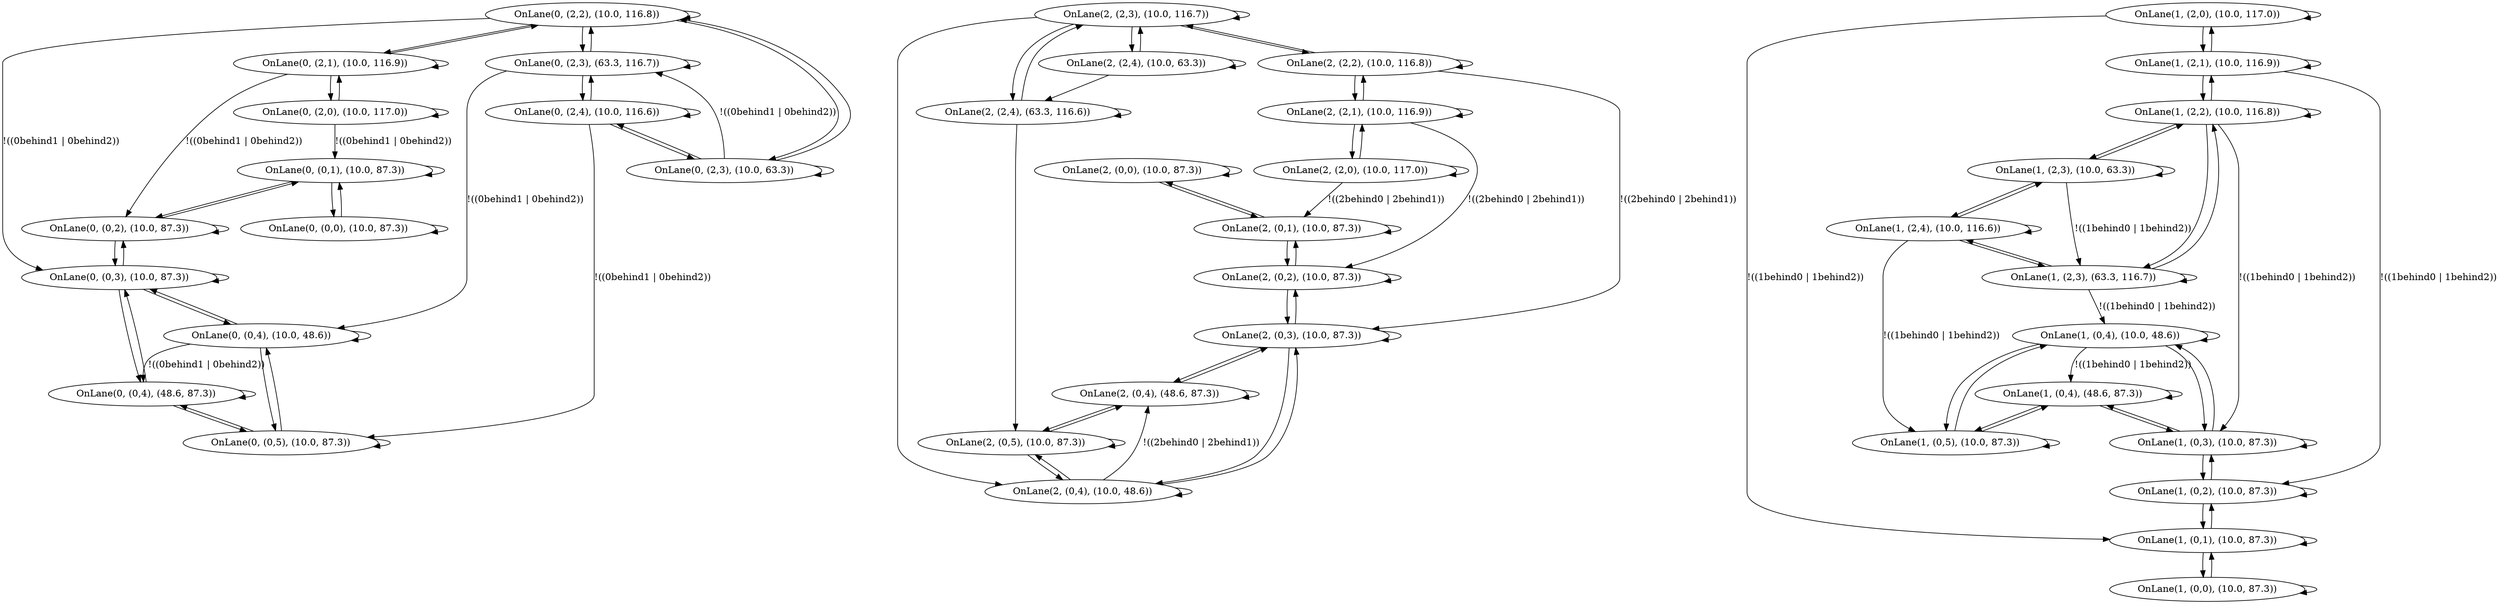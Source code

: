 digraph  {
rankdir=TD;
"0on2,2_10.00_116.80" [label="OnLane(0, (2,2), (10.0, 116.8))", pos="-30.750929725,34.26643243!"];
"2on0,0_10.00_87.28" [label="OnLane(2, (0,0), (10.0, 87.3))", pos="40.8153,-46.080299999999994!"];
"0on0,4_10.00_48.64" [label="OnLane(0, (0,4), (10.0, 48.6))", pos="49.9684,-35.5931!"];
"2on2,3_10.00_116.70" [label="OnLane(2, (2,3), (10.0, 116.7))", pos="-28.33367674,36.853505604999995!"];
"1on2,0_10.00_117.03" [label="OnLane(1, (2,0), (10.0, 117.0))", pos="-35.461784655,29.22021531!"];
"1on2,1_10.00_116.92" [label="OnLane(1, (2,1), (10.0, 116.9))", pos="-33.1319806,31.7179523!"];
"2on2,1_10.00_116.92" [label="OnLane(2, (2,1), (10.0, 116.9))", pos="-33.1319806,31.7179523!"];
"1on0,4_48.64_87.28" [label="OnLane(1, (0,4), (48.6, 87.3))", pos="78.9994622323548,-61.08898868405759!"];
"2on0,4_48.64_87.28" [label="OnLane(2, (0,4), (48.6, 87.3))", pos="78.9994622323548,-61.08898868405759!"];
"2on2,4_10.00_63.29" [label="OnLane(2, (2,4), (10.0, 63.3))", pos="-25.994818839999997,39.36076315!"];
"0on0,2_10.00_87.28" [label="OnLane(0, (0,2), (10.0, 87.3))", pos="45.5569,-40.6476!"];
"2on2,0_10.00_117.03" [label="OnLane(2, (2,0), (10.0, 117.0))", pos="-35.461784655,29.22021531!"];
"0on2,1_10.00_116.92" [label="OnLane(0, (2,1), (10.0, 116.9))", pos="-33.1319806,31.7179523!"];
"0on0,3_10.00_87.28" [label="OnLane(0, (0,3), (10.0, 87.3))", pos="47.7513,-38.13335!"];
"1on0,3_10.00_87.28" [label="OnLane(1, (0,3), (10.0, 87.3))", pos="47.7513,-38.13335!"];
"0on2,4_10.00_116.59" [label="OnLane(0, (2,4), (10.0, 116.6))", pos="-25.99481884,39.36076315!"];
"2on0,4_10.00_48.64" [label="OnLane(2, (0,4), (10.0, 48.6))", pos="49.9684,-35.5931!"];
"1on0,0_10.00_87.28" [label="OnLane(1, (0,0), (10.0, 87.3))", pos="40.8153,-46.080299999999994!"];
"0on0,5_10.00_87.28" [label="OnLane(0, (0,5), (10.0, 87.3))", pos="52.203900000000004,-33.03175!"];
"2on2,4_63.29_116.59" [label="OnLane(2, (2,4), (63.3, 116.6))", pos="12.613580332709214,2.635774482089684!"];
"2on2,2_10.00_116.80" [label="OnLane(2, (2,2), (10.0, 116.8))", pos="-30.750929725,34.26643243!"];
"2on0,5_10.00_87.28" [label="OnLane(2, (0,5), (10.0, 87.3))", pos="52.203900000000004,-33.03175!"];
"1on0,2_10.00_87.28" [label="OnLane(1, (0,2), (10.0, 87.3))", pos="45.5569,-40.6476!"];
"1on2,4_10.00_116.59" [label="OnLane(1, (2,4), (10.0, 116.6))", pos="-25.99481884,39.36076315!"];
"0on2,3_63.35_116.70" [label="OnLane(0, (2,3), (63.3, 116.7))", pos="10.304306743622362,0.07769144227165692!"];
"1on2,3_63.35_116.70" [label="OnLane(1, (2,3), (63.3, 116.7))", pos="10.304306743622362,0.07769144227165692!"];
"0on0,1_10.00_87.28" [label="OnLane(0, (0,1), (10.0, 87.3))", pos="43.281549999999996,-43.254599999999996!"];
"0on0,0_10.00_87.28" [label="OnLane(0, (0,0), (10.0, 87.3))", pos="40.8153,-46.080299999999994!"];
"2on0,3_10.00_87.28" [label="OnLane(2, (0,3), (10.0, 87.3))", pos="47.7513,-38.13335!"];
"0on2,3_10.00_63.35" [label="OnLane(0, (2,3), (10.0, 63.3))", pos="-28.33367674,36.853505604999995!"];
"0on0,4_48.64_87.28" [label="OnLane(0, (0,4), (48.6, 87.3))", pos="78.9994622323548,-61.08898868405759!"];
"2on0,1_10.00_87.28" [label="OnLane(2, (0,1), (10.0, 87.3))", pos="43.281549999999996,-43.254599999999996!"];
"1on0,1_10.00_87.28" [label="OnLane(1, (0,1), (10.0, 87.3))", pos="43.281549999999996,-43.254599999999996!"];
"0on2,0_10.00_117.03" [label="OnLane(0, (2,0), (10.0, 117.0))", pos="-35.461784655,29.22021531!"];
"1on2,2_10.00_116.80" [label="OnLane(1, (2,2), (10.0, 116.8))", pos="-30.750929725,34.26643243!"];
"1on0,5_10.00_87.28" [label="OnLane(1, (0,5), (10.0, 87.3))", pos="52.203900000000004,-33.03175!"];
"1on0,4_10.00_48.64" [label="OnLane(1, (0,4), (10.0, 48.6))", pos="49.9684,-35.5931!"];
"1on2,3_10.00_63.35" [label="OnLane(1, (2,3), (10.0, 63.3))", pos="-28.33367674,36.853505604999995!"];
"2on0,2_10.00_87.28" [label="OnLane(2, (0,2), (10.0, 87.3))", pos="45.5569,-40.6476!"];
"0on2,2_10.00_116.80" -> "0on2,3_10.00_63.35"  [label=""];
"0on2,2_10.00_116.80" -> "0on2,3_63.35_116.70"  [label=""];
"0on2,2_10.00_116.80" -> "0on2,2_10.00_116.80"  [label=""];
"0on2,2_10.00_116.80" -> "0on0,3_10.00_87.28"  [label="!((0behind1 | 0behind2))"];
"0on2,2_10.00_116.80" -> "0on2,1_10.00_116.92"  [label=""];
"2on0,0_10.00_87.28" -> "2on0,0_10.00_87.28"  [label=""];
"2on0,0_10.00_87.28" -> "2on0,1_10.00_87.28"  [label=""];
"0on0,4_10.00_48.64" -> "0on0,3_10.00_87.28"  [label=""];
"0on0,4_10.00_48.64" -> "0on0,5_10.00_87.28"  [label=""];
"0on0,4_10.00_48.64" -> "0on0,4_10.00_48.64"  [label=""];
"0on0,4_10.00_48.64" -> "0on0,4_48.64_87.28"  [label="!((0behind1 | 0behind2))"];
"2on2,3_10.00_116.70" -> "2on2,2_10.00_116.80"  [label=""];
"2on2,3_10.00_116.70" -> "2on2,3_10.00_116.70"  [label=""];
"2on2,3_10.00_116.70" -> "2on2,4_10.00_63.29"  [label=""];
"2on2,3_10.00_116.70" -> "2on2,4_63.29_116.59"  [label=""];
"2on2,3_10.00_116.70" -> "2on0,4_10.00_48.64"  [label=""];
"1on2,0_10.00_117.03" -> "1on2,0_10.00_117.03"  [label=""];
"1on2,0_10.00_117.03" -> "1on2,1_10.00_116.92"  [label=""];
"1on2,0_10.00_117.03" -> "1on0,1_10.00_87.28"  [label="!((1behind0 | 1behind2))"];
"1on2,1_10.00_116.92" -> "1on0,2_10.00_87.28"  [label="!((1behind0 | 1behind2))"];
"1on2,1_10.00_116.92" -> "1on2,0_10.00_117.03"  [label=""];
"1on2,1_10.00_116.92" -> "1on2,2_10.00_116.80"  [label=""];
"1on2,1_10.00_116.92" -> "1on2,1_10.00_116.92"  [label=""];
"2on2,1_10.00_116.92" -> "2on2,2_10.00_116.80"  [label=""];
"2on2,1_10.00_116.92" -> "2on0,2_10.00_87.28"  [label="!((2behind0 | 2behind1))"];
"2on2,1_10.00_116.92" -> "2on2,0_10.00_117.03"  [label=""];
"2on2,1_10.00_116.92" -> "2on2,1_10.00_116.92"  [label=""];
"1on0,4_48.64_87.28" -> "1on0,3_10.00_87.28"  [label=""];
"1on0,4_48.64_87.28" -> "1on0,5_10.00_87.28"  [label=""];
"1on0,4_48.64_87.28" -> "1on0,4_48.64_87.28"  [label=""];
"2on0,4_48.64_87.28" -> "2on0,3_10.00_87.28"  [label=""];
"2on0,4_48.64_87.28" -> "2on0,5_10.00_87.28"  [label=""];
"2on0,4_48.64_87.28" -> "2on0,4_48.64_87.28"  [label=""];
"2on2,4_10.00_63.29" -> "2on2,3_10.00_116.70"  [label=""];
"2on2,4_10.00_63.29" -> "2on2,4_10.00_63.29"  [label=""];
"2on2,4_10.00_63.29" -> "2on2,4_63.29_116.59"  [label=""];
"0on0,2_10.00_87.28" -> "0on0,2_10.00_87.28"  [label=""];
"0on0,2_10.00_87.28" -> "0on0,3_10.00_87.28"  [label=""];
"0on0,2_10.00_87.28" -> "0on0,1_10.00_87.28"  [label=""];
"2on2,0_10.00_117.03" -> "2on2,0_10.00_117.03"  [label=""];
"2on2,0_10.00_117.03" -> "2on0,1_10.00_87.28"  [label="!((2behind0 | 2behind1))"];
"2on2,0_10.00_117.03" -> "2on2,1_10.00_116.92"  [label=""];
"0on2,1_10.00_116.92" -> "0on2,2_10.00_116.80"  [label=""];
"0on2,1_10.00_116.92" -> "0on0,2_10.00_87.28"  [label="!((0behind1 | 0behind2))"];
"0on2,1_10.00_116.92" -> "0on2,1_10.00_116.92"  [label=""];
"0on2,1_10.00_116.92" -> "0on2,0_10.00_117.03"  [label=""];
"0on0,3_10.00_87.28" -> "0on0,3_10.00_87.28"  [label=""];
"0on0,3_10.00_87.28" -> "0on0,2_10.00_87.28"  [label=""];
"0on0,3_10.00_87.28" -> "0on0,4_10.00_48.64"  [label=""];
"0on0,3_10.00_87.28" -> "0on0,4_48.64_87.28"  [label=""];
"1on0,3_10.00_87.28" -> "1on0,4_48.64_87.28"  [label=""];
"1on0,3_10.00_87.28" -> "1on0,2_10.00_87.28"  [label=""];
"1on0,3_10.00_87.28" -> "1on0,3_10.00_87.28"  [label=""];
"1on0,3_10.00_87.28" -> "1on0,4_10.00_48.64"  [label=""];
"0on2,4_10.00_116.59" -> "0on0,5_10.00_87.28"  [label="!((0behind1 | 0behind2))"];
"0on2,4_10.00_116.59" -> "0on2,3_63.35_116.70"  [label=""];
"0on2,4_10.00_116.59" -> "0on2,4_10.00_116.59"  [label=""];
"0on2,4_10.00_116.59" -> "0on2,3_10.00_63.35"  [label=""];
"2on0,4_10.00_48.64" -> "2on0,4_10.00_48.64"  [label=""];
"2on0,4_10.00_48.64" -> "2on0,5_10.00_87.28"  [label=""];
"2on0,4_10.00_48.64" -> "2on0,3_10.00_87.28"  [label=""];
"2on0,4_10.00_48.64" -> "2on0,4_48.64_87.28"  [label="!((2behind0 | 2behind1))"];
"1on0,0_10.00_87.28" -> "1on0,1_10.00_87.28"  [label=""];
"1on0,0_10.00_87.28" -> "1on0,0_10.00_87.28"  [label=""];
"0on0,5_10.00_87.28" -> "0on0,4_10.00_48.64"  [label=""];
"0on0,5_10.00_87.28" -> "0on0,4_48.64_87.28"  [label=""];
"0on0,5_10.00_87.28" -> "0on0,5_10.00_87.28"  [label=""];
"2on2,4_63.29_116.59" -> "2on0,5_10.00_87.28"  [label=""];
"2on2,4_63.29_116.59" -> "2on2,3_10.00_116.70"  [label=""];
"2on2,4_63.29_116.59" -> "2on2,4_63.29_116.59"  [label=""];
"2on2,2_10.00_116.80" -> "2on2,1_10.00_116.92"  [label=""];
"2on2,2_10.00_116.80" -> "2on2,3_10.00_116.70"  [label=""];
"2on2,2_10.00_116.80" -> "2on0,3_10.00_87.28"  [label="!((2behind0 | 2behind1))"];
"2on2,2_10.00_116.80" -> "2on2,2_10.00_116.80"  [label=""];
"2on0,5_10.00_87.28" -> "2on0,4_48.64_87.28"  [label=""];
"2on0,5_10.00_87.28" -> "2on0,4_10.00_48.64"  [label=""];
"2on0,5_10.00_87.28" -> "2on0,5_10.00_87.28"  [label=""];
"1on0,2_10.00_87.28" -> "1on0,1_10.00_87.28"  [label=""];
"1on0,2_10.00_87.28" -> "1on0,3_10.00_87.28"  [label=""];
"1on0,2_10.00_87.28" -> "1on0,2_10.00_87.28"  [label=""];
"1on2,4_10.00_116.59" -> "1on2,3_63.35_116.70"  [label=""];
"1on2,4_10.00_116.59" -> "1on2,3_10.00_63.35"  [label=""];
"1on2,4_10.00_116.59" -> "1on2,4_10.00_116.59"  [label=""];
"1on2,4_10.00_116.59" -> "1on0,5_10.00_87.28"  [label="!((1behind0 | 1behind2))"];
"0on2,3_63.35_116.70" -> "0on2,3_63.35_116.70"  [label=""];
"0on2,3_63.35_116.70" -> "0on2,2_10.00_116.80"  [label=""];
"0on2,3_63.35_116.70" -> "0on2,4_10.00_116.59"  [label=""];
"0on2,3_63.35_116.70" -> "0on0,4_10.00_48.64"  [label="!((0behind1 | 0behind2))"];
"1on2,3_63.35_116.70" -> "1on0,4_10.00_48.64"  [label="!((1behind0 | 1behind2))"];
"1on2,3_63.35_116.70" -> "1on2,2_10.00_116.80"  [label=""];
"1on2,3_63.35_116.70" -> "1on2,3_63.35_116.70"  [label=""];
"1on2,3_63.35_116.70" -> "1on2,4_10.00_116.59"  [label=""];
"0on0,1_10.00_87.28" -> "0on0,0_10.00_87.28"  [label=""];
"0on0,1_10.00_87.28" -> "0on0,2_10.00_87.28"  [label=""];
"0on0,1_10.00_87.28" -> "0on0,1_10.00_87.28"  [label=""];
"0on0,0_10.00_87.28" -> "0on0,0_10.00_87.28"  [label=""];
"0on0,0_10.00_87.28" -> "0on0,1_10.00_87.28"  [label=""];
"2on0,3_10.00_87.28" -> "2on0,4_10.00_48.64"  [label=""];
"2on0,3_10.00_87.28" -> "2on0,2_10.00_87.28"  [label=""];
"2on0,3_10.00_87.28" -> "2on0,4_48.64_87.28"  [label=""];
"2on0,3_10.00_87.28" -> "2on0,3_10.00_87.28"  [label=""];
"0on2,3_10.00_63.35" -> "0on2,3_10.00_63.35"  [label=""];
"0on2,3_10.00_63.35" -> "0on2,3_63.35_116.70"  [label="!((0behind1 | 0behind2))"];
"0on2,3_10.00_63.35" -> "0on2,4_10.00_116.59"  [label=""];
"0on2,3_10.00_63.35" -> "0on2,2_10.00_116.80"  [label=""];
"0on0,4_48.64_87.28" -> "0on0,3_10.00_87.28"  [label=""];
"0on0,4_48.64_87.28" -> "0on0,5_10.00_87.28"  [label=""];
"0on0,4_48.64_87.28" -> "0on0,4_48.64_87.28"  [label=""];
"2on0,1_10.00_87.28" -> "2on0,2_10.00_87.28"  [label=""];
"2on0,1_10.00_87.28" -> "2on0,0_10.00_87.28"  [label=""];
"2on0,1_10.00_87.28" -> "2on0,1_10.00_87.28"  [label=""];
"1on0,1_10.00_87.28" -> "1on0,1_10.00_87.28"  [label=""];
"1on0,1_10.00_87.28" -> "1on0,0_10.00_87.28"  [label=""];
"1on0,1_10.00_87.28" -> "1on0,2_10.00_87.28"  [label=""];
"0on2,0_10.00_117.03" -> "0on2,0_10.00_117.03"  [label=""];
"0on2,0_10.00_117.03" -> "0on0,1_10.00_87.28"  [label="!((0behind1 | 0behind2))"];
"0on2,0_10.00_117.03" -> "0on2,1_10.00_116.92"  [label=""];
"1on2,2_10.00_116.80" -> "1on2,3_63.35_116.70"  [label=""];
"1on2,2_10.00_116.80" -> "1on2,3_10.00_63.35"  [label=""];
"1on2,2_10.00_116.80" -> "1on0,3_10.00_87.28"  [label="!((1behind0 | 1behind2))"];
"1on2,2_10.00_116.80" -> "1on2,2_10.00_116.80"  [label=""];
"1on2,2_10.00_116.80" -> "1on2,1_10.00_116.92"  [label=""];
"1on0,5_10.00_87.28" -> "1on0,4_10.00_48.64"  [label=""];
"1on0,5_10.00_87.28" -> "1on0,5_10.00_87.28"  [label=""];
"1on0,5_10.00_87.28" -> "1on0,4_48.64_87.28"  [label=""];
"1on0,4_10.00_48.64" -> "1on0,5_10.00_87.28"  [label=""];
"1on0,4_10.00_48.64" -> "1on0,4_10.00_48.64"  [label=""];
"1on0,4_10.00_48.64" -> "1on0,3_10.00_87.28"  [label=""];
"1on0,4_10.00_48.64" -> "1on0,4_48.64_87.28"  [label="!((1behind0 | 1behind2))"];
"1on2,3_10.00_63.35" -> "1on2,3_63.35_116.70"  [label="!((1behind0 | 1behind2))"];
"1on2,3_10.00_63.35" -> "1on2,4_10.00_116.59"  [label=""];
"1on2,3_10.00_63.35" -> "1on2,3_10.00_63.35"  [label=""];
"1on2,3_10.00_63.35" -> "1on2,2_10.00_116.80"  [label=""];
"2on0,2_10.00_87.28" -> "2on0,2_10.00_87.28"  [label=""];
"2on0,2_10.00_87.28" -> "2on0,3_10.00_87.28"  [label=""];
"2on0,2_10.00_87.28" -> "2on0,1_10.00_87.28"  [label=""];
node [fontname=helvetica];
edge [fontname=helvetica];
graph [fontname=helvetica];
}
